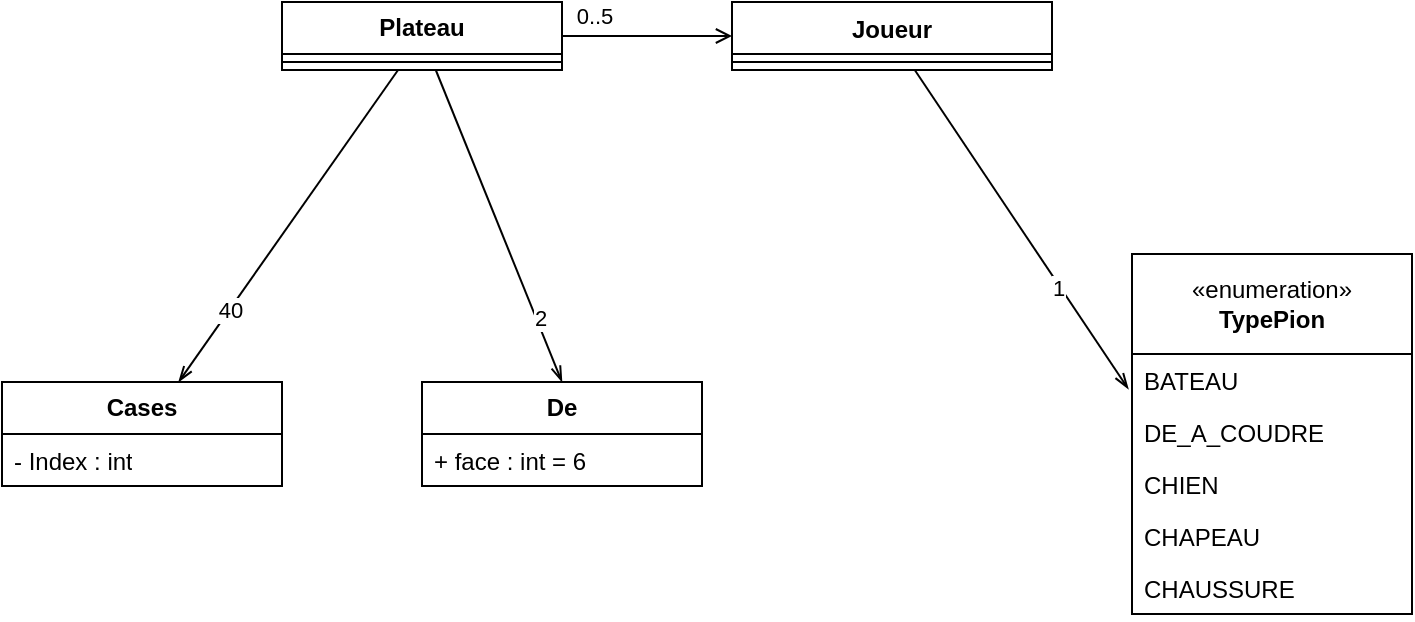 <mxfile>
    <diagram name="Page-1" id="Zr9JgXgjhbC67QQVbM-T">
        <mxGraphModel dx="784" dy="455" grid="1" gridSize="10" guides="1" tooltips="1" connect="1" arrows="1" fold="1" page="1" pageScale="1" pageWidth="850" pageHeight="1100" background="none" math="0" shadow="0">
            <root>
                <mxCell id="0"/>
                <mxCell id="1" parent="0"/>
                <mxCell id="11" style="edgeStyle=none;html=1;entryX=0.5;entryY=0;entryDx=0;entryDy=0;startArrow=none;startFill=0;endArrow=openThin;endFill=0;" edge="1" parent="1" source="W3lxr2eYqi7odfSvtDmj-1" target="Y7VKgSfkszSYDl2gtkxk-10">
                    <mxGeometry relative="1" as="geometry"/>
                </mxCell>
                <mxCell id="12" value="2" style="edgeLabel;html=1;align=center;verticalAlign=middle;resizable=0;points=[];" vertex="1" connectable="0" parent="11">
                    <mxGeometry x="0.595" y="2" relative="1" as="geometry">
                        <mxPoint as="offset"/>
                    </mxGeometry>
                </mxCell>
                <mxCell id="15" style="edgeStyle=none;html=1;startArrow=none;startFill=0;endArrow=openThin;endFill=0;" edge="1" parent="1" source="W3lxr2eYqi7odfSvtDmj-1" target="13">
                    <mxGeometry relative="1" as="geometry"/>
                </mxCell>
                <mxCell id="16" value="40" style="edgeLabel;html=1;align=center;verticalAlign=middle;resizable=0;points=[];" vertex="1" connectable="0" parent="15">
                    <mxGeometry x="0.53" relative="1" as="geometry">
                        <mxPoint as="offset"/>
                    </mxGeometry>
                </mxCell>
                <mxCell id="W3lxr2eYqi7odfSvtDmj-1" value="&lt;b&gt;Plateau&lt;/b&gt;" style="swimlane;fontStyle=0;childLayout=stackLayout;horizontal=1;startSize=26;fillColor=none;horizontalStack=0;resizeParent=1;resizeParentMax=0;resizeLast=0;collapsible=1;marginBottom=0;whiteSpace=wrap;html=1;" parent="1" vertex="1">
                    <mxGeometry x="285" y="40" width="140" height="34" as="geometry"/>
                </mxCell>
                <mxCell id="Y7VKgSfkszSYDl2gtkxk-14" value="" style="line;strokeWidth=1;fillColor=none;align=left;verticalAlign=middle;spacingTop=-1;spacingLeft=3;spacingRight=3;rotatable=0;labelPosition=right;points=[];portConstraint=eastwest;strokeColor=inherit;" parent="W3lxr2eYqi7odfSvtDmj-1" vertex="1">
                    <mxGeometry y="26" width="140" height="8" as="geometry"/>
                </mxCell>
                <mxCell id="Y7VKgSfkszSYDl2gtkxk-1" value="«enumeration»&lt;br&gt;&lt;b&gt;TypePion&lt;/b&gt;" style="swimlane;fontStyle=0;childLayout=stackLayout;horizontal=1;startSize=50;fillColor=none;horizontalStack=0;resizeParent=1;resizeParentMax=0;resizeLast=0;collapsible=1;marginBottom=0;whiteSpace=wrap;html=1;" parent="1" vertex="1">
                    <mxGeometry x="710" y="166" width="140" height="180" as="geometry"/>
                </mxCell>
                <mxCell id="Y7VKgSfkszSYDl2gtkxk-2" value="BATEAU" style="text;strokeColor=none;fillColor=none;align=left;verticalAlign=top;spacingLeft=4;spacingRight=4;overflow=hidden;rotatable=0;points=[[0,0.5],[1,0.5]];portConstraint=eastwest;whiteSpace=wrap;html=1;" parent="Y7VKgSfkszSYDl2gtkxk-1" vertex="1">
                    <mxGeometry y="50" width="140" height="26" as="geometry"/>
                </mxCell>
                <mxCell id="Y7VKgSfkszSYDl2gtkxk-3" value="DE_A_COUDRE" style="text;strokeColor=none;fillColor=none;align=left;verticalAlign=top;spacingLeft=4;spacingRight=4;overflow=hidden;rotatable=0;points=[[0,0.5],[1,0.5]];portConstraint=eastwest;whiteSpace=wrap;html=1;" parent="Y7VKgSfkszSYDl2gtkxk-1" vertex="1">
                    <mxGeometry y="76" width="140" height="26" as="geometry"/>
                </mxCell>
                <mxCell id="Y7VKgSfkszSYDl2gtkxk-4" value="CHIEN" style="text;strokeColor=none;fillColor=none;align=left;verticalAlign=top;spacingLeft=4;spacingRight=4;overflow=hidden;rotatable=0;points=[[0,0.5],[1,0.5]];portConstraint=eastwest;whiteSpace=wrap;html=1;" parent="Y7VKgSfkszSYDl2gtkxk-1" vertex="1">
                    <mxGeometry y="102" width="140" height="26" as="geometry"/>
                </mxCell>
                <mxCell id="Y7VKgSfkszSYDl2gtkxk-5" value="CHAPEAU" style="text;strokeColor=none;fillColor=none;align=left;verticalAlign=top;spacingLeft=4;spacingRight=4;overflow=hidden;rotatable=0;points=[[0,0.5],[1,0.5]];portConstraint=eastwest;whiteSpace=wrap;html=1;" parent="Y7VKgSfkszSYDl2gtkxk-1" vertex="1">
                    <mxGeometry y="128" width="140" height="26" as="geometry"/>
                </mxCell>
                <mxCell id="Y7VKgSfkszSYDl2gtkxk-6" value="CHAUSSURE" style="text;strokeColor=none;fillColor=none;align=left;verticalAlign=top;spacingLeft=4;spacingRight=4;overflow=hidden;rotatable=0;points=[[0,0.5],[1,0.5]];portConstraint=eastwest;whiteSpace=wrap;html=1;" parent="Y7VKgSfkszSYDl2gtkxk-1" vertex="1">
                    <mxGeometry y="154" width="140" height="26" as="geometry"/>
                </mxCell>
                <mxCell id="Y7VKgSfkszSYDl2gtkxk-10" value="&lt;b&gt;De&lt;/b&gt;" style="swimlane;fontStyle=0;childLayout=stackLayout;horizontal=1;startSize=26;fillColor=none;horizontalStack=0;resizeParent=1;resizeParentMax=0;resizeLast=0;collapsible=1;marginBottom=0;whiteSpace=wrap;html=1;" parent="1" vertex="1">
                    <mxGeometry x="355" y="230" width="140" height="52" as="geometry"/>
                </mxCell>
                <mxCell id="Y7VKgSfkszSYDl2gtkxk-11" value="+ face : int = 6" style="text;strokeColor=none;fillColor=none;align=left;verticalAlign=top;spacingLeft=4;spacingRight=4;overflow=hidden;rotatable=0;points=[[0,0.5],[1,0.5]];portConstraint=eastwest;whiteSpace=wrap;html=1;" parent="Y7VKgSfkszSYDl2gtkxk-10" vertex="1">
                    <mxGeometry y="26" width="140" height="26" as="geometry"/>
                </mxCell>
                <mxCell id="Y7VKgSfkszSYDl2gtkxk-21" style="edgeStyle=orthogonalEdgeStyle;rounded=0;orthogonalLoop=1;jettySize=auto;html=1;startArrow=open;startFill=0;endArrow=none;endFill=0;" parent="1" source="Y7VKgSfkszSYDl2gtkxk-16" target="W3lxr2eYqi7odfSvtDmj-1" edge="1">
                    <mxGeometry relative="1" as="geometry"/>
                </mxCell>
                <mxCell id="oy-dYmfPTQbzvmZPyETi-3" value="0..5" style="edgeLabel;html=1;align=center;verticalAlign=middle;resizable=0;points=[];" parent="Y7VKgSfkszSYDl2gtkxk-21" vertex="1" connectable="0">
                    <mxGeometry x="0.806" y="-2" relative="1" as="geometry">
                        <mxPoint x="8" y="-8" as="offset"/>
                    </mxGeometry>
                </mxCell>
                <mxCell id="9" style="edgeStyle=none;html=1;entryX=-0.013;entryY=0.673;entryDx=0;entryDy=0;entryPerimeter=0;startArrow=none;startFill=0;endArrow=openThin;endFill=0;" edge="1" parent="1" source="Y7VKgSfkszSYDl2gtkxk-16" target="Y7VKgSfkszSYDl2gtkxk-2">
                    <mxGeometry relative="1" as="geometry"/>
                </mxCell>
                <mxCell id="10" value="1" style="edgeLabel;html=1;align=center;verticalAlign=middle;resizable=0;points=[];" vertex="1" connectable="0" parent="9">
                    <mxGeometry x="0.357" y="-1" relative="1" as="geometry">
                        <mxPoint as="offset"/>
                    </mxGeometry>
                </mxCell>
                <mxCell id="Y7VKgSfkszSYDl2gtkxk-16" value="Joueur" style="swimlane;fontStyle=1;align=center;verticalAlign=top;childLayout=stackLayout;horizontal=1;startSize=26;horizontalStack=0;resizeParent=1;resizeParentMax=0;resizeLast=0;collapsible=1;marginBottom=0;whiteSpace=wrap;html=1;" parent="1" vertex="1">
                    <mxGeometry x="510" y="40" width="160" height="34" as="geometry"/>
                </mxCell>
                <mxCell id="Y7VKgSfkszSYDl2gtkxk-18" value="" style="line;strokeWidth=1;fillColor=none;align=left;verticalAlign=middle;spacingTop=-1;spacingLeft=3;spacingRight=3;rotatable=0;labelPosition=right;points=[];portConstraint=eastwest;strokeColor=inherit;" parent="Y7VKgSfkszSYDl2gtkxk-16" vertex="1">
                    <mxGeometry y="26" width="160" height="8" as="geometry"/>
                </mxCell>
                <mxCell id="13" value="&lt;b&gt;Cases&lt;/b&gt;" style="swimlane;fontStyle=0;childLayout=stackLayout;horizontal=1;startSize=26;fillColor=none;horizontalStack=0;resizeParent=1;resizeParentMax=0;resizeLast=0;collapsible=1;marginBottom=0;whiteSpace=wrap;html=1;" vertex="1" parent="1">
                    <mxGeometry x="145" y="230" width="140" height="52" as="geometry"/>
                </mxCell>
                <mxCell id="14" value="- Index : int&lt;br&gt;" style="text;strokeColor=none;fillColor=none;align=left;verticalAlign=top;spacingLeft=4;spacingRight=4;overflow=hidden;rotatable=0;points=[[0,0.5],[1,0.5]];portConstraint=eastwest;whiteSpace=wrap;html=1;" vertex="1" parent="13">
                    <mxGeometry y="26" width="140" height="26" as="geometry"/>
                </mxCell>
            </root>
        </mxGraphModel>
    </diagram>
</mxfile>